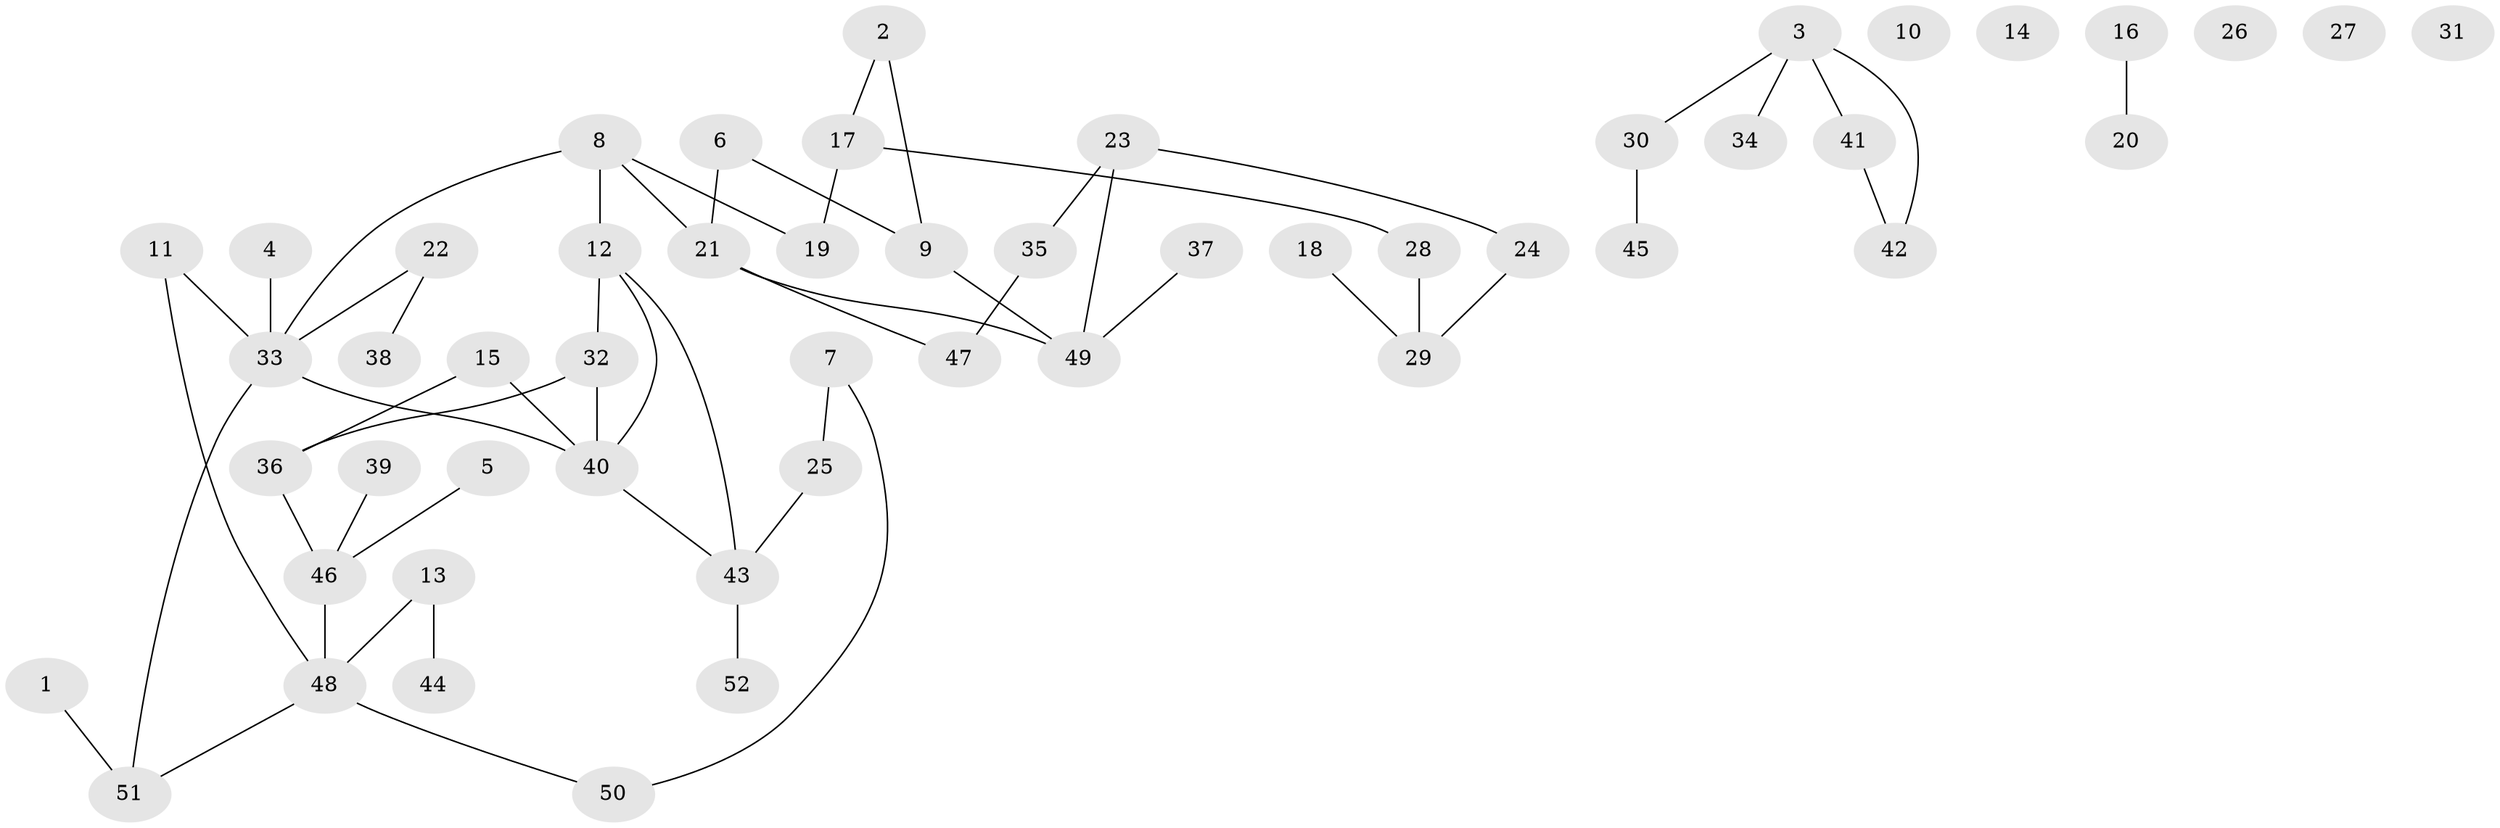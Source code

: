 // Generated by graph-tools (version 1.1) at 2025/25/03/09/25 03:25:19]
// undirected, 52 vertices, 56 edges
graph export_dot {
graph [start="1"]
  node [color=gray90,style=filled];
  1;
  2;
  3;
  4;
  5;
  6;
  7;
  8;
  9;
  10;
  11;
  12;
  13;
  14;
  15;
  16;
  17;
  18;
  19;
  20;
  21;
  22;
  23;
  24;
  25;
  26;
  27;
  28;
  29;
  30;
  31;
  32;
  33;
  34;
  35;
  36;
  37;
  38;
  39;
  40;
  41;
  42;
  43;
  44;
  45;
  46;
  47;
  48;
  49;
  50;
  51;
  52;
  1 -- 51;
  2 -- 9;
  2 -- 17;
  3 -- 30;
  3 -- 34;
  3 -- 41;
  3 -- 42;
  4 -- 33;
  5 -- 46;
  6 -- 9;
  6 -- 21;
  7 -- 25;
  7 -- 50;
  8 -- 12;
  8 -- 19;
  8 -- 21;
  8 -- 33;
  9 -- 49;
  11 -- 33;
  11 -- 48;
  12 -- 32;
  12 -- 40;
  12 -- 43;
  13 -- 44;
  13 -- 48;
  15 -- 36;
  15 -- 40;
  16 -- 20;
  17 -- 19;
  17 -- 28;
  18 -- 29;
  21 -- 47;
  21 -- 49;
  22 -- 33;
  22 -- 38;
  23 -- 24;
  23 -- 35;
  23 -- 49;
  24 -- 29;
  25 -- 43;
  28 -- 29;
  30 -- 45;
  32 -- 36;
  32 -- 40;
  33 -- 40;
  33 -- 51;
  35 -- 47;
  36 -- 46;
  37 -- 49;
  39 -- 46;
  40 -- 43;
  41 -- 42;
  43 -- 52;
  46 -- 48;
  48 -- 50;
  48 -- 51;
}
